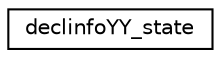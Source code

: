 digraph "Graphical Class Hierarchy"
{
 // LATEX_PDF_SIZE
  edge [fontname="Helvetica",fontsize="10",labelfontname="Helvetica",labelfontsize="10"];
  node [fontname="Helvetica",fontsize="10",shape=record];
  rankdir="LR";
  Node0 [label="declinfoYY_state",height=0.2,width=0.4,color="black", fillcolor="white", style="filled",URL="$structdeclinfoYY__state.html",tooltip=" "];
}
